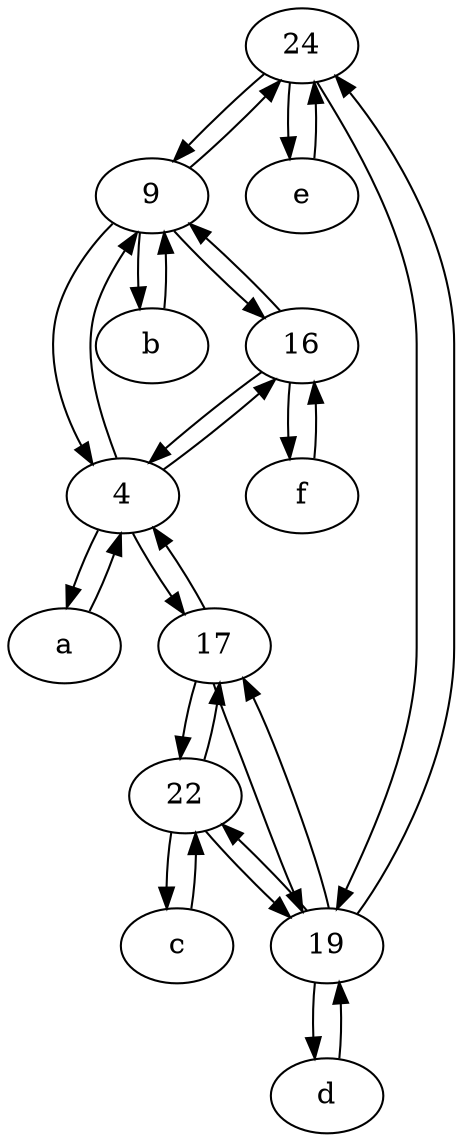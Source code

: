 digraph  {
	24;
	c [pos="20,10!"];
	22;
	9;
	a [pos="40,10!"];
	e [pos="30,50!"];
	d [pos="20,30!"];
	f [pos="15,45!"];
	19;
	4;
	b [pos="50,20!"];
	16;
	17;
	d -> 19;
	19 -> 22;
	4 -> 17;
	a -> 4;
	17 -> 22;
	9 -> 4;
	19 -> d;
	e -> 24;
	22 -> 17;
	16 -> f;
	24 -> 19;
	9 -> 24;
	9 -> b;
	17 -> 4;
	f -> 16;
	16 -> 9;
	19 -> 24;
	b -> 9;
	16 -> 4;
	24 -> e;
	24 -> 9;
	19 -> 17;
	9 -> 16;
	4 -> 16;
	22 -> c;
	22 -> 19;
	17 -> 19;
	4 -> 9;
	4 -> a;
	c -> 22;

	}